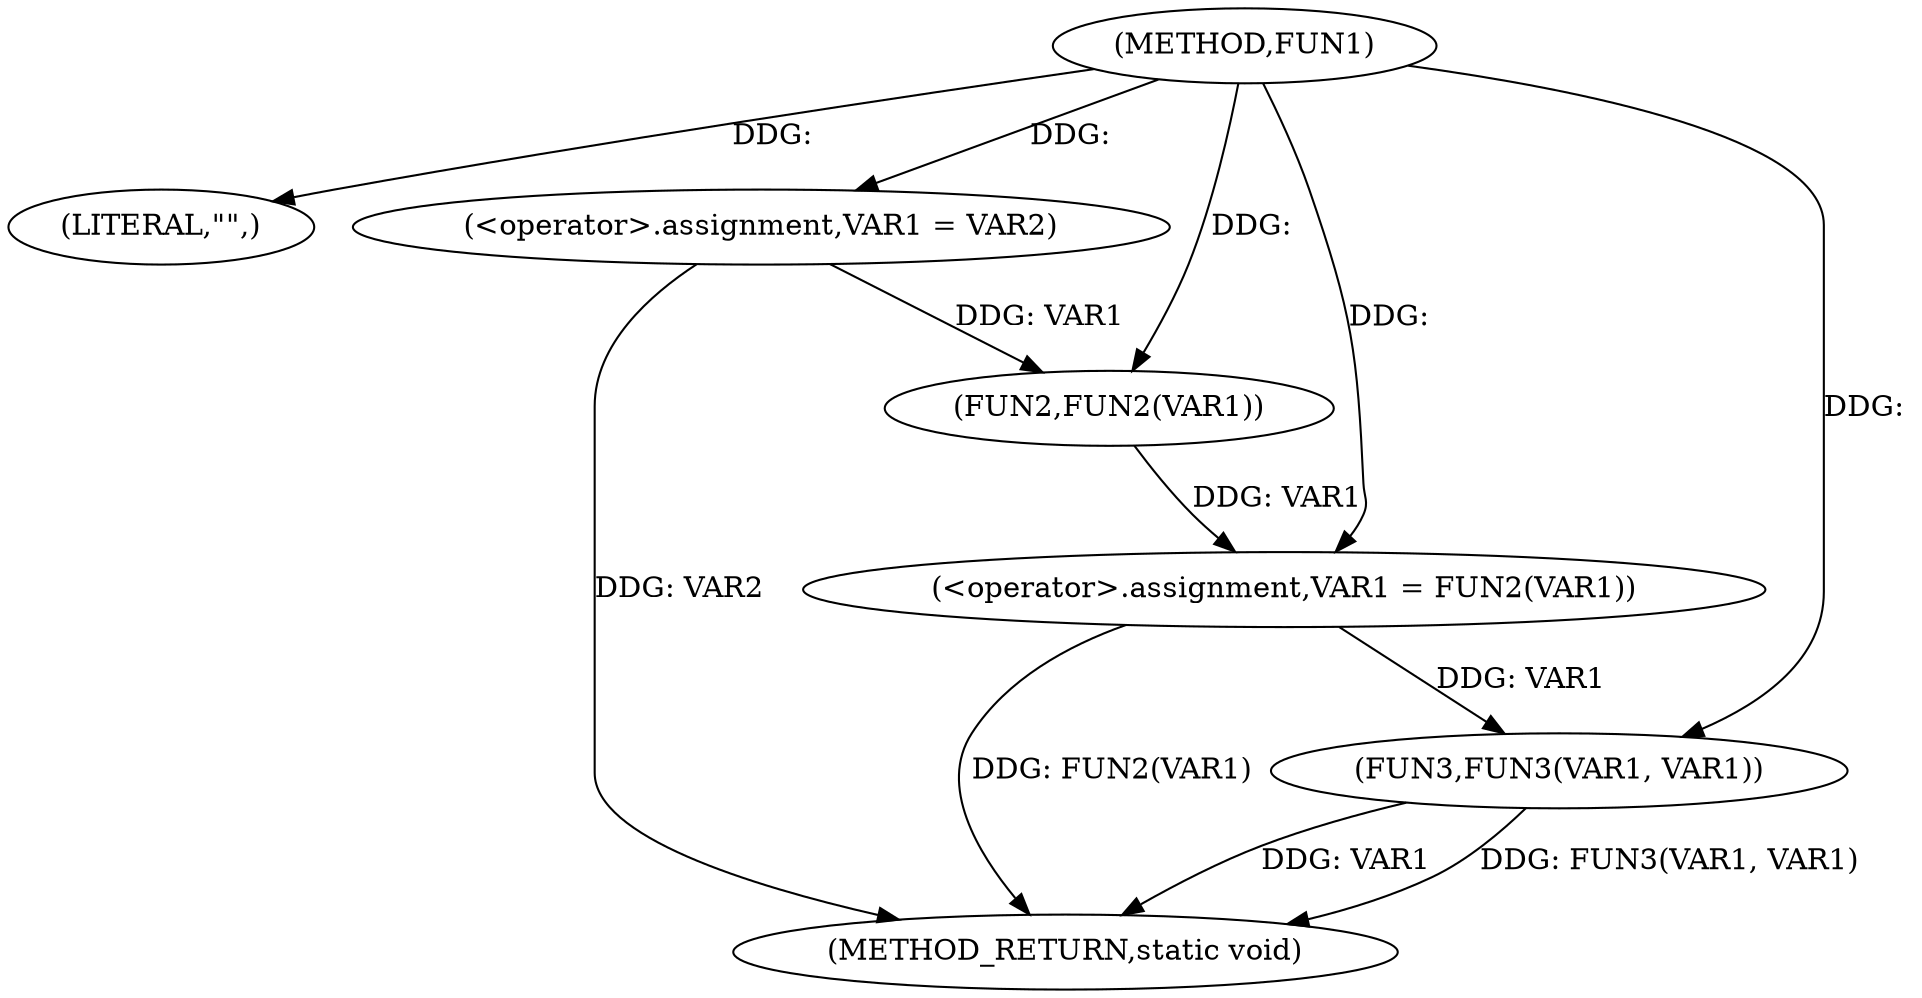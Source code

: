 digraph FUN1 {  
"1000100" [label = "(METHOD,FUN1)" ]
"1000114" [label = "(METHOD_RETURN,static void)" ]
"1000103" [label = "(LITERAL,\"\",)" ]
"1000104" [label = "(<operator>.assignment,VAR1 = VAR2)" ]
"1000107" [label = "(<operator>.assignment,VAR1 = FUN2(VAR1))" ]
"1000109" [label = "(FUN2,FUN2(VAR1))" ]
"1000111" [label = "(FUN3,FUN3(VAR1, VAR1))" ]
  "1000111" -> "1000114"  [ label = "DDG: VAR1"] 
  "1000111" -> "1000114"  [ label = "DDG: FUN3(VAR1, VAR1)"] 
  "1000104" -> "1000114"  [ label = "DDG: VAR2"] 
  "1000107" -> "1000114"  [ label = "DDG: FUN2(VAR1)"] 
  "1000100" -> "1000103"  [ label = "DDG: "] 
  "1000100" -> "1000104"  [ label = "DDG: "] 
  "1000109" -> "1000107"  [ label = "DDG: VAR1"] 
  "1000100" -> "1000107"  [ label = "DDG: "] 
  "1000104" -> "1000109"  [ label = "DDG: VAR1"] 
  "1000100" -> "1000109"  [ label = "DDG: "] 
  "1000107" -> "1000111"  [ label = "DDG: VAR1"] 
  "1000100" -> "1000111"  [ label = "DDG: "] 
}
